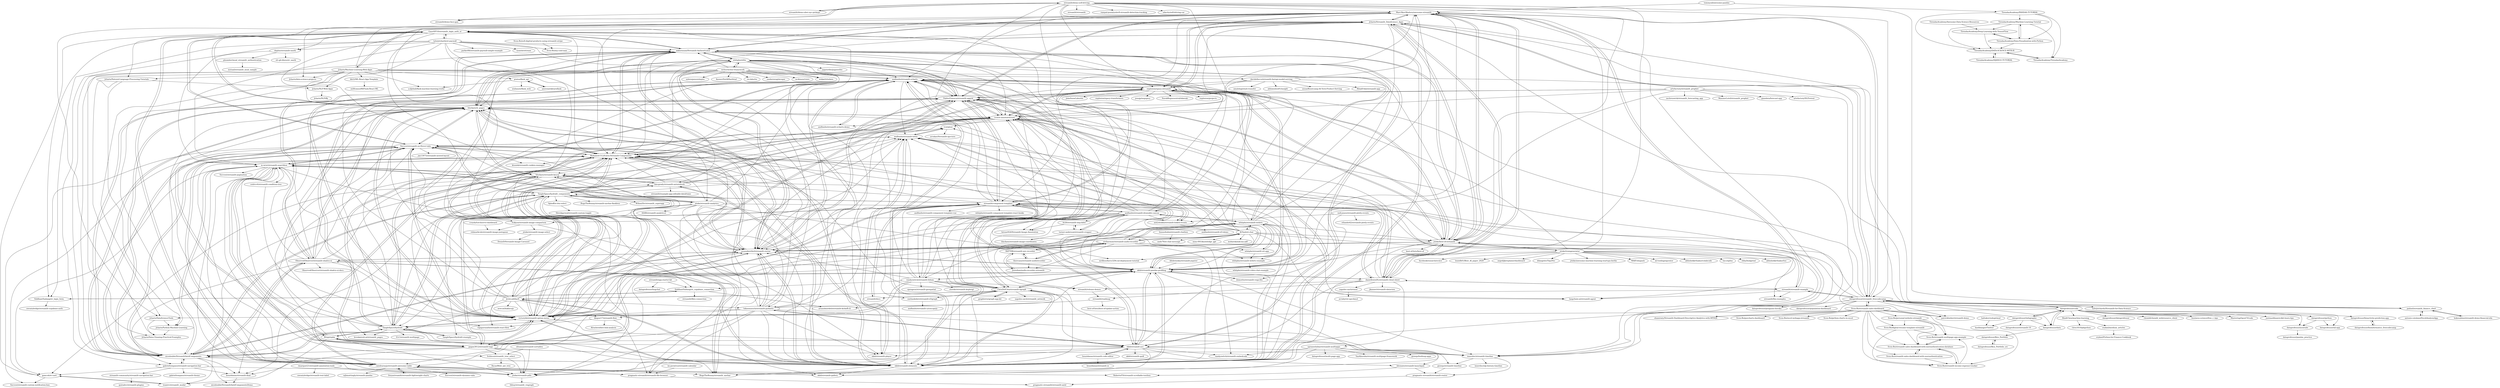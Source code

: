 digraph G {
"tommyod/awesome-pandas" -> "MarcSkovMadsen/awesome-streamlit"
"tommyod/awesome-pandas" -> "TirendazAcademy/PANDAS-TUTORIAL"
"Jcharis/Natural-Language-Processing-Tutorials" -> "Jcharis/Data-Cleaning-Practical-Examples"
"Jcharis/Natural-Language-Processing-Tutorials" -> "Jcharis/Python-Machine-Learning"
"Jcharis/Natural-Language-Processing-Tutorials" -> "Jcharis/NLP-Web-Apps"
"pratos/flask_api" -> "amirziai/sklearnflask"
"pratos/flask_api" -> "a-djebali/flask-machine-learning-resful"
"pratos/flask_api" -> "xiulianzw/flask_web"
"Jcharis/Machine-Learning-Web-Apps" -> "Jcharis/Streamlit_DataScience_Apps"
"Jcharis/Machine-Learning-Web-Apps" -> "Jcharis/Natural-Language-Processing-Tutorials"
"Jcharis/Machine-Learning-Web-Apps" -> "pratos/flask_api"
"Jcharis/Machine-Learning-Web-Apps" -> "Jcharis/NLP-Web-Apps"
"Jcharis/Machine-Learning-Web-Apps" -> "dataprofessor/streamlit_freecodecamp"
"Jcharis/Machine-Learning-Web-Apps" -> "MarcSkovMadsen/awesome-streamlit"
"Jcharis/Machine-Learning-Web-Apps" -> "Jcharis/DataScienceTools"
"Jcharis/Machine-Learning-Web-Apps" -> "Jcharis/data-science-projects" ["e"=1]
"Jcharis/Machine-Learning-Web-Apps" -> "explosion/spacy-streamlit"
"Jcharis/Machine-Learning-Web-Apps" -> "Jcharis/Python-Machine-Learning"
"Jcharis/Machine-Learning-Web-Apps" -> "a-djebali/flask-machine-learning-resful"
"Jcharis/Machine-Learning-Web-Apps" -> "kb22/ML-React-App-Template"
"Jcharis/Machine-Learning-Web-Apps" -> "Jcharis/Data-Cleaning-Practical-Examples"
"Jcharis/Machine-Learning-Web-Apps" -> "davidefiocco/streamlit-fastapi-model-serving"
"kb22/ML-React-App-Template" -> "xxl4tomxu98/Flask-React-ML"
"Jcharis/DataScienceTools" -> "Jcharis/Data-Cleaning-Practical-Examples"
"Jcharis/DataScienceTools" -> "Jcharis/Python-Machine-Learning"
"erykml/medium_articles" -> "erykml/Python-for-Finance-Cookbook"
"Jcharis/NLP-Web-Apps" -> "Jcharis/NLPiffy"
"Jcharis/Python-Machine-Learning" -> "Jcharis/Data-Cleaning-Practical-Examples"
"dataprofessor/infographic" -> "dataprofessor/code"
"dataprofessor/infographic" -> "dataprofessor/data"
"dataprofessor/infographic" -> "dataprofessor/streamlit-10"
"dataprofessor/infographic" -> "dataprofessor/streamlit_freecodecamp"
"dataprofessor/infographic" -> "hashbanger/Twitter"
"explosion/spacy-streamlit" -> "tvst/st-annotated-text"
"explosion/spacy-streamlit" -> "andfanilo/streamlit-echarts"
"explosion/spacy-streamlit" -> "explosion/projects" ["e"=1]
"explosion/spacy-streamlit" -> "okld/streamlit-pandas-profiling"
"explosion/spacy-streamlit" -> "MarcSkovMadsen/awesome-streamlit"
"explosion/spacy-streamlit" -> "JohnSnowLabs/nlu" ["e"=1]
"explosion/spacy-streamlit" -> "streamlit/component-template"
"explosion/spacy-streamlit" -> "ChrisDelClea/streamlit-agraph"
"explosion/spacy-streamlit" -> "explosion/spacy-transformers" ["e"=1]
"explosion/spacy-streamlit" -> "jenojp/negspacy" ["e"=1]
"explosion/spacy-streamlit" -> "blackary/streamlit-keyup"
"explosion/spacy-streamlit" -> "Jcharis/Streamlit_DataScience_Apps"
"explosion/spacy-streamlit" -> "NorskRegnesentral/skweak" ["e"=1]
"explosion/spacy-streamlit" -> "jrieke/best-of-streamlit"
"explosion/spacy-streamlit" -> "PablocFonseca/streamlit-aggrid"
"ash2shukla/streamlit-bokeh-events" -> "andfanilo/streamlit-d3-demo"
"ash2shukla/streamlit-bokeh-events" -> "andfanilo/streamlit-lottie"
"MarcSkovMadsen/awesome-streamlit" -> "jrieke/best-of-streamlit"
"MarcSkovMadsen/awesome-streamlit" -> "PablocFonseca/streamlit-aggrid"
"MarcSkovMadsen/awesome-streamlit" -> "Jcharis/Streamlit_DataScience_Apps"
"MarcSkovMadsen/awesome-streamlit" -> "mkhorasani/Streamlit-Authenticator"
"MarcSkovMadsen/awesome-streamlit" -> "explosion/spacy-streamlit"
"MarcSkovMadsen/awesome-streamlit" -> "andfanilo/streamlit-echarts"
"MarcSkovMadsen/awesome-streamlit" -> "daniellewisDL/streamlit-cheat-sheet"
"MarcSkovMadsen/awesome-streamlit" -> "streamlit/streamlit-example"
"MarcSkovMadsen/awesome-streamlit" -> "streamlit/component-template"
"MarcSkovMadsen/awesome-streamlit" -> "Mohamed-512/Extra-Streamlit-Components"
"MarcSkovMadsen/awesome-streamlit" -> "victoryhb/streamlit-option-menu"
"MarcSkovMadsen/awesome-streamlit" -> "dataprofessor/streamlit_freecodecamp"
"MarcSkovMadsen/awesome-streamlit" -> "tvst/st-annotated-text"
"MarcSkovMadsen/awesome-streamlit" -> "okld/streamlit-pandas-profiling"
"MarcSkovMadsen/awesome-streamlit" -> "okld/streamlit-elements"
"streamlit/component-template" -> "victoryhb/streamlit-option-menu"
"streamlit/component-template" -> "andfanilo/streamlit-component-template-vue"
"streamlit/component-template" -> "streamlit/docs"
"streamlit/component-template" -> "whitphx/streamlit-component-template-react-hooks"
"streamlit/component-template" -> "TangleSpace/hydralit_components"
"streamlit/component-template" -> "okld/streamlit-ace"
"streamlit/component-template" -> "daniellewisDL/streamlit-cheat-sheet"
"streamlit/component-template" -> "PablocFonseca/streamlit-aggrid"
"streamlit/component-template" -> "BugzTheBunny/streamlit_navbar"
"streamlit/component-template" -> "okld/streamlit-pandas-profiling"
"streamlit/component-template" -> "gagan3012/streamlit-tags"
"streamlit/component-template" -> "Socvest/streamlit-on-Hover-tabs"
"streamlit/component-template" -> "andfanilo/streamlit-drawable-canvas"
"streamlit/component-template" -> "explosion/spacy-streamlit"
"streamlit/component-template" -> "andfanilo/streamlit-echarts"
"upraneelnihar/streamlit-multiapps" -> "YanAlmeida/streamlit-multipage-framework"
"upraneelnihar/streamlit-multiapps" -> "giswqs/leafmap-apps"
"upraneelnihar/streamlit-multiapps" -> "ideonate/streamlit-launchpad"
"upraneelnihar/streamlit-multiapps" -> "dataprofessor/multi-page-app"
"upraneelnihar/streamlit-multiapps" -> "BugzTheBunny/streamlit_navbar"
"upraneelnihar/streamlit-multiapps" -> "randyzwitch/streamlit-embedcode"
"dataprofessor/code" -> "dataprofessor/python"
"dataprofessor/code" -> "dataprofessor/data"
"dataprofessor/code" -> "dataprofessor/streamlit_freecodecamp"
"dataprofessor/code" -> "dataprofessor/dataprofessor"
"dataprofessor/code" -> "dataprofessor/youtube"
"dataprofessor/code" -> "dataprofessor/infographic"
"dataprofessor/code" -> "dataprofessor/bioactivity-prediction-app"
"dataprofessor/code" -> "chembl/chembl_webresource_client" ["e"=1]
"dataprofessor/code" -> "business-science/free_r_tips" ["e"=1]
"dataprofessor/code" -> "MasteringOpenCV/code" ["e"=1]
"dataprofessor/code" -> "Jcharis/DataScienceTools"
"dataprofessor/code" -> "Jcharis/Streamlit_DataScience_Apps"
"dataprofessor/code" -> "justmarkham/scikit-learn-tips" ["e"=1]
"dataprofessor/code" -> "dataprofessor/ml-app"
"dataprofessor/code" -> "BindiChen/machine-learning"
"daniellewisDL/streamlit-cheat-sheet" -> "okld/streamlit-pandas-profiling"
"daniellewisDL/streamlit-cheat-sheet" -> "streamlit/component-template"
"daniellewisDL/streamlit-cheat-sheet" -> "jrieke/best-of-streamlit"
"daniellewisDL/streamlit-cheat-sheet" -> "Jcharis/Streamlit_DataScience_Apps"
"daniellewisDL/streamlit-cheat-sheet" -> "MarcSkovMadsen/awesome-streamlit"
"daniellewisDL/streamlit-cheat-sheet" -> "streamlit/streamlit-example"
"daniellewisDL/streamlit-cheat-sheet" -> "upraneelnihar/streamlit-multiapps"
"daniellewisDL/streamlit-cheat-sheet" -> "PablocFonseca/streamlit-aggrid"
"daniellewisDL/streamlit-cheat-sheet" -> "napoles-uach/stmol"
"daniellewisDL/streamlit-cheat-sheet" -> "streamlit/roadmap"
"daniellewisDL/streamlit-cheat-sheet" -> "tvst/st-annotated-text"
"daniellewisDL/streamlit-cheat-sheet" -> "streamlit/release-demos"
"daniellewisDL/streamlit-cheat-sheet" -> "okld/streamlit-ace"
"daniellewisDL/streamlit-cheat-sheet" -> "andfanilo/streamlit-lottie"
"daniellewisDL/streamlit-cheat-sheet" -> "jkanner/streamlit-dataview"
"graphistry/graph-app-kit" -> "ChrisDelClea/streamlit-agraph"
"randyzwitch/streamlit-folium" -> "opengeos/streamlit-geospatial" ["e"=1]
"randyzwitch/streamlit-folium" -> "okld/streamlit-pandas-profiling"
"randyzwitch/streamlit-folium" -> "andfanilo/streamlit-echarts"
"randyzwitch/streamlit-folium" -> "PablocFonseca/streamlit-aggrid"
"randyzwitch/streamlit-folium" -> "victoryhb/streamlit-option-menu"
"randyzwitch/streamlit-folium" -> "ChrisDelClea/streamlit-agraph"
"randyzwitch/streamlit-folium" -> "streamlit/release-demos"
"randyzwitch/streamlit-folium" -> "chrieke/streamlit-keplergl"
"randyzwitch/streamlit-folium" -> "streamlit/component-template"
"randyzwitch/streamlit-folium" -> "mkhorasani/Streamlit-Authenticator"
"randyzwitch/streamlit-folium" -> "arnaudmiribel/streamlit-extras"
"randyzwitch/streamlit-folium" -> "SiddhantSadangi/st_supabase_connection"
"randyzwitch/streamlit-folium" -> "TangleSpace/hydralit"
"randyzwitch/streamlit-folium" -> "tvst/st-annotated-text"
"randyzwitch/streamlit-folium" -> "okld/streamlit-elements"
"okld/streamlit-pandas-profiling" -> "arnaudmiribel/streamlit-extras"
"okld/streamlit-pandas-profiling" -> "okld/streamlit-ace"
"okld/streamlit-pandas-profiling" -> "andfanilo/streamlit-echarts"
"okld/streamlit-pandas-profiling" -> "domoritz/streamlit-vega-lite"
"okld/streamlit-pandas-profiling" -> "innerdoc/streamlit-timeline"
"okld/streamlit-pandas-profiling" -> "daniellewisDL/streamlit-cheat-sheet"
"okld/streamlit-pandas-profiling" -> "PablocFonseca/streamlit-aggrid"
"okld/streamlit-pandas-profiling" -> "okld/streamlit-elements"
"okld/streamlit-pandas-profiling" -> "Mohamed-512/Extra-Streamlit-Components"
"okld/streamlit-pandas-profiling" -> "randyzwitch/streamlit-folium"
"okld/streamlit-pandas-profiling" -> "okld/streamlit-gallery"
"okld/streamlit-pandas-profiling" -> "ChrisDelClea/streamlit-agraph"
"okld/streamlit-pandas-profiling" -> "caiodearaujo/streamlit-awesome-table"
"okld/streamlit-pandas-profiling" -> "blackary/streamlit-keyup"
"okld/streamlit-pandas-profiling" -> "explosion/spacy-streamlit"
"streamlit/release-demos" -> "streamlit/roadmap"
"Jcharis/Streamlit_DataScience_Apps" -> "Jcharis/Machine-Learning-Web-Apps"
"Jcharis/Streamlit_DataScience_Apps" -> "dataprofessor/streamlit_freecodecamp"
"Jcharis/Streamlit_DataScience_Apps" -> "MarcSkovMadsen/awesome-streamlit"
"Jcharis/Streamlit_DataScience_Apps" -> "jrieke/best-of-streamlit"
"Jcharis/Streamlit_DataScience_Apps" -> "daniellewisDL/streamlit-cheat-sheet"
"Jcharis/Streamlit_DataScience_Apps" -> "explosion/spacy-streamlit"
"Jcharis/Streamlit_DataScience_Apps" -> "patrickloeber/streamlit-demo"
"Jcharis/Streamlit_DataScience_Apps" -> "okld/streamlit-pandas-profiling"
"Jcharis/Streamlit_DataScience_Apps" -> "Jcharis/data-science-projects" ["e"=1]
"Jcharis/Streamlit_DataScience_Apps" -> "tvst/st-annotated-text"
"Jcharis/Streamlit_DataScience_Apps" -> "Jcharis/DataScienceTools"
"Jcharis/Streamlit_DataScience_Apps" -> "paduel/streamlit_finance_chart"
"Jcharis/Streamlit_DataScience_Apps" -> "arnaudmiribel/streamlit-extras"
"Jcharis/Streamlit_DataScience_Apps" -> "Jcharis/Natural-Language-Processing-Tutorials"
"Jcharis/Streamlit_DataScience_Apps" -> "GauriSP10/streamlit_login_auth_ui"
"BindiChen/machine-learning" -> "erykml/medium_articles"
"BindiChen/machine-learning" -> "chris1610/pbpython" ["e"=1]
"antonio-catalano/StockAnalysisApp" -> "paduel/streamlit_finance_chart"
"dataprofessor/data" -> "dataprofessor/code"
"dataprofessor/data" -> "dataprofessor/Ken_Portfolio"
"davidefiocco/streamlit-fastapi-model-serving" -> "amalshaji/style-transfer"
"davidefiocco/streamlit-fastapi-model-serving" -> "explosion/spacy-streamlit"
"davidefiocco/streamlit-fastapi-model-serving" -> "abhimishra91/insight"
"davidefiocco/streamlit-fastapi-model-serving" -> "MarcSkovMadsen/awesome-streamlit"
"davidefiocco/streamlit-fastapi-model-serving" -> "zzsza/Boostcamp-AI-Tech-Product-Serving" ["e"=1]
"davidefiocco/streamlit-fastapi-model-serving" -> "tvst/st-annotated-text"
"davidefiocco/streamlit-fastapi-model-serving" -> "jrieke/best-of-streamlit"
"davidefiocco/streamlit-fastapi-model-serving" -> "RihabFekii/streamlit-app"
"davidefiocco/streamlit-fastapi-model-serving" -> "arnaudmiribel/streamlit-extras"
"cceyda/torchserve-dashboard" -> "robmarkcole/streamlit-image-juxtapose"
"streamlit/demo-self-driving" -> "streamlit/demo-uber-nyc-pickups"
"streamlit/demo-self-driving" -> "streamlit/demo-face-gan"
"streamlit/demo-self-driving" -> "MarcSkovMadsen/awesome-streamlit"
"streamlit/demo-self-driving" -> "streamlit/component-template"
"streamlit/demo-self-driving" -> "jrieke/best-of-streamlit"
"streamlit/demo-self-driving" -> "dataprofessor/streamlit_freecodecamp"
"streamlit/demo-self-driving" -> "daniellewisDL/streamlit-cheat-sheet"
"streamlit/demo-self-driving" -> "Jcharis/Streamlit_DataScience_Apps"
"streamlit/demo-self-driving" -> "streamlit/streamlit" ["e"=1]
"streamlit/demo-self-driving" -> "mrdbourke/cs329s-ml-deployment-tutorial" ["e"=1]
"streamlit/demo-self-driving" -> "paduel/streamlit_finance_chart"
"streamlit/demo-self-driving" -> "explosion/spacy-streamlit"
"streamlit/demo-self-driving" -> "rampal-punia/yolov8-streamlit-detection-tracking" ["e"=1]
"streamlit/demo-self-driving" -> "streamlit/release-demos"
"streamlit/demo-self-driving" -> "udacity/self-driving-car" ["e"=1]
"andfanilo/streamlit-echarts" -> "andfanilo/streamlit-echarts-demo"
"andfanilo/streamlit-echarts" -> "victoryhb/streamlit-option-menu"
"andfanilo/streamlit-echarts" -> "PablocFonseca/streamlit-aggrid"
"andfanilo/streamlit-echarts" -> "okld/streamlit-pandas-profiling"
"andfanilo/streamlit-echarts" -> "okld/streamlit-elements"
"andfanilo/streamlit-echarts" -> "andfanilo/streamlit-lottie"
"andfanilo/streamlit-echarts" -> "nicedouble/StreamlitAntdComponents"
"andfanilo/streamlit-echarts" -> "Mohamed-512/Extra-Streamlit-Components"
"andfanilo/streamlit-echarts" -> "ChrisDelClea/streamlit-agraph"
"andfanilo/streamlit-echarts" -> "explosion/spacy-streamlit"
"andfanilo/streamlit-echarts" -> "TangleSpace/hydralit_components"
"andfanilo/streamlit-echarts" -> "tvst/st-annotated-text"
"andfanilo/streamlit-echarts" -> "arnaudmiribel/streamlit-extras"
"andfanilo/streamlit-echarts" -> "TangleSpace/hydralit"
"andfanilo/streamlit-echarts" -> "jrieke/best-of-streamlit"
"dataprofessor/Ken_Portfolio_src" -> "dataprofessor/Ken_Portfolio"
"streamlit/demo-uber-nyc-pickups" -> "streamlit/demo-self-driving"
"streamlit/demo-uber-nyc-pickups" -> "streamlit/demo-face-gan"
"andfanilo/streamlit-drawable-canvas" -> "turner-anderson/streamlit-cropper"
"andfanilo/streamlit-drawable-canvas" -> "lit26/streamlit-img-label"
"andfanilo/streamlit-drawable-canvas" -> "okld/streamlit-elements"
"andfanilo/streamlit-drawable-canvas" -> "victoryhb/streamlit-option-menu"
"andfanilo/streamlit-drawable-canvas" -> "andfanilo/streamlit-echarts"
"andfanilo/streamlit-drawable-canvas" -> "fcakyon/streamlit-image-comparison"
"andfanilo/streamlit-drawable-canvas" -> "streamlit/component-template"
"andfanilo/streamlit-drawable-canvas" -> "okld/streamlit-ace"
"andfanilo/streamlit-drawable-canvas" -> "ash2shukla/streamlit-bokeh-events"
"andfanilo/streamlit-drawable-canvas" -> "tvst/st-annotated-text"
"andfanilo/streamlit-drawable-canvas" -> "andfanilo/streamlit-lottie"
"andfanilo/streamlit-drawable-canvas" -> "explosion/spacy-streamlit"
"andfanilo/streamlit-drawable-canvas" -> "hirune924/Streamlit-Image-Annotation"
"andfanilo/streamlit-drawable-canvas" -> "whitphx/streamlit-webrtc"
"andfanilo/streamlit-drawable-canvas" -> "arnaudmiribel/streamlit-extras"
"napoles-uach/stmol" -> "avrabyt/st-speckmol"
"streamlit/demo-face-gan" -> "streamlit/demo-self-driving"
"okld/streamlit-ace" -> "bouzidanas/streamlit-code-editor"
"okld/streamlit-ace" -> "randyzwitch/streamlit-embedcode"
"okld/streamlit-ace" -> "okld/streamlit-pandas-profiling"
"okld/streamlit-ace" -> "jrieke/streamlit-pills"
"okld/streamlit-ace" -> "innerdoc/streamlit-timeline"
"okld/streamlit-ace" -> "lukasmasuch/streamlit-pydantic"
"okld/streamlit-ace" -> "okld/streamlit-quill"
"okld/streamlit-ace" -> "okld/streamlit-player"
"okld/streamlit-ace" -> "ideonate/streamlit-launchpad"
"okld/streamlit-ace" -> "okld/streamlit-gallery"
"okld/streamlit-ace" -> "streamlit/component-template"
"okld/streamlit-ace" -> "tvst/plost"
"okld/streamlit-ace" -> "tvst/st-annotated-text"
"okld/streamlit-ace" -> "victoryhb/streamlit-option-menu"
"turner-anderson/streamlit-cropper" -> "lit26/streamlit-img-label"
"turner-anderson/streamlit-cropper" -> "andfanilo/streamlit-drawable-canvas"
"turner-anderson/streamlit-cropper" -> "randyzwitch/streamlit-embedcode"
"turner-anderson/streamlit-cropper" -> "blackary/streamlit-image-coordinates"
"paduel/streamlit_finance_chart" -> "bukosabino/streamlit-demo-financial-eda"
"paduel/streamlit_finance_chart" -> "antonio-catalano/StockAnalysisApp"
"tvst/st-annotated-text" -> "explosion/spacy-streamlit"
"tvst/st-annotated-text" -> "gagan3012/streamlit-tags"
"tvst/st-annotated-text" -> "victoryhb/streamlit-option-menu"
"tvst/st-annotated-text" -> "ash2shukla/streamlit-bokeh-events"
"tvst/st-annotated-text" -> "Mohamed-512/Extra-Streamlit-Components"
"tvst/st-annotated-text" -> "okld/streamlit-ace"
"tvst/st-annotated-text" -> "blackary/streamlit-keyup"
"tvst/st-annotated-text" -> "andfanilo/streamlit-echarts"
"tvst/st-annotated-text" -> "innerdoc/streamlit-timeline"
"tvst/st-annotated-text" -> "tvst/plost"
"tvst/st-annotated-text" -> "andfanilo/streamlit-echarts-demo"
"tvst/st-annotated-text" -> "blackary/st_pages"
"tvst/st-annotated-text" -> "okld/streamlit-pandas-profiling"
"tvst/st-annotated-text" -> "PablocFonseca/streamlit-aggrid"
"tvst/st-annotated-text" -> "jrieke/streamlit-pills"
"TirendazAcademy/DJANGO-TUTORIAL" -> "TirendazAcademy/DATA-SCIENCE-WITH-R"
"bukosabino/streamlit-demo-financial-eda" -> "paduel/streamlit_finance_chart"
"ideonate/streamlit-launchpad" -> "RobertoFN/streamlit-scrollable-textbox"
"ideonate/streamlit-launchpad" -> "pragmatic-streamlit/streamlit-router"
"dataprofessor/Ken_Portfolio" -> "dataprofessor/Ken_Portfolio_src"
"lukasmasuch/streamlit-pydantic" -> "arnaudmiribel/streamlit-extras"
"lukasmasuch/streamlit-pydantic" -> "okld/streamlit-ace"
"lukasmasuch/streamlit-pydantic" -> "okld/streamlit-elements"
"lukasmasuch/streamlit-pydantic" -> "victoryhb/streamlit-option-menu"
"lukasmasuch/streamlit-pydantic" -> "Mohamed-512/Extra-Streamlit-Components"
"lukasmasuch/streamlit-pydantic" -> "caiodearaujo/streamlit-awesome-table"
"lukasmasuch/streamlit-pydantic" -> "dkapur17/streamlit-flow"
"lukasmasuch/streamlit-pydantic" -> "giswqs/streamlit-timeline"
"lukasmasuch/streamlit-pydantic" -> "blackary/st_pages"
"lukasmasuch/streamlit-pydantic" -> "okld/streamlit-player"
"lukasmasuch/streamlit-pydantic" -> "pragmatic-streamlit/streamlit-file-browser"
"lukasmasuch/streamlit-pydantic" -> "okld/streamlit-pandas-profiling"
"lukasmasuch/streamlit-pydantic" -> "tvst/st-annotated-text"
"lukasmasuch/streamlit-pydantic" -> "blackary/streamlit-keyup"
"lukasmasuch/streamlit-pydantic" -> "m-wrzr/streamlit-searchbox"
"null-jones/streamlit-plotly-events" -> "ethanhe42/streamlit-plotly-events"
"null-jones/streamlit-plotly-events" -> "ash2shukla/streamlit-bokeh-events"
"null-jones/streamlit-plotly-events" -> "domoritz/streamlit-vega-lite"
"andfanilo/streamlit-lottie" -> "okld/streamlit-player"
"andfanilo/streamlit-lottie" -> "Socvest/streamlit-on-Hover-tabs"
"andfanilo/streamlit-lottie" -> "tvst/plost"
"andfanilo/streamlit-lottie" -> "snehankekre/streamlit-d3graph"
"andfanilo/streamlit-lottie" -> "ash2shukla/streamlit-bokeh-events"
"okld/streamlit-player" -> "andfanilo/streamlit-lottie"
"PablocFonseca/streamlit-aggrid" -> "victoryhb/streamlit-option-menu"
"PablocFonseca/streamlit-aggrid" -> "arnaudmiribel/streamlit-extras"
"PablocFonseca/streamlit-aggrid" -> "andfanilo/streamlit-echarts"
"PablocFonseca/streamlit-aggrid" -> "mkhorasani/Streamlit-Authenticator"
"PablocFonseca/streamlit-aggrid" -> "Mohamed-512/Extra-Streamlit-Components"
"PablocFonseca/streamlit-aggrid" -> "nicedouble/StreamlitAntdComponents"
"PablocFonseca/streamlit-aggrid" -> "MarcSkovMadsen/awesome-streamlit"
"PablocFonseca/streamlit-aggrid" -> "okld/streamlit-pandas-profiling"
"PablocFonseca/streamlit-aggrid" -> "okld/streamlit-elements"
"PablocFonseca/streamlit-aggrid" -> "streamlit/component-template"
"PablocFonseca/streamlit-aggrid" -> "blackary/st_pages"
"PablocFonseca/streamlit-aggrid" -> "tvst/st-annotated-text"
"PablocFonseca/streamlit-aggrid" -> "jrieke/best-of-streamlit"
"PablocFonseca/streamlit-aggrid" -> "ChrisDelClea/streamlit-agraph"
"PablocFonseca/streamlit-aggrid" -> "caiodearaujo/streamlit-awesome-table"
"okld/streamlit-elements" -> "victoryhb/streamlit-option-menu"
"okld/streamlit-elements" -> "arnaudmiribel/streamlit-extras"
"okld/streamlit-elements" -> "krish-adi/barfi"
"okld/streamlit-elements" -> "Mohamed-512/Extra-Streamlit-Components"
"okld/streamlit-elements" -> "nicedouble/StreamlitAntdComponents"
"okld/streamlit-elements" -> "ObservedObserver/streamlit-shadcn-ui"
"okld/streamlit-elements" -> "ChrisDelClea/streamlit-agraph"
"okld/streamlit-elements" -> "mkhorasani/Streamlit-Authenticator"
"okld/streamlit-elements" -> "andfanilo/streamlit-echarts"
"okld/streamlit-elements" -> "blackary/st_pages"
"okld/streamlit-elements" -> "andfanilo/streamlit-lottie"
"okld/streamlit-elements" -> "okld/streamlit-gallery"
"okld/streamlit-elements" -> "GauriSP10/streamlit_login_auth_ui"
"okld/streamlit-elements" -> "kmcgrady/streamlit-autorefresh"
"okld/streamlit-elements" -> "okld/streamlit-pandas-profiling"
"tvst/plost" -> "avrabyt/Streamlit-ipyvizzu"
"tvst/plost" -> "andfanilo/streamlit-lottie"
"ChrisDelClea/streamlit-agraph" -> "snehankekre/streamlit-d3graph"
"ChrisDelClea/streamlit-agraph" -> "okld/streamlit-elements"
"ChrisDelClea/streamlit-agraph" -> "krish-adi/barfi"
"ChrisDelClea/streamlit-agraph" -> "graphistry/graph-app-kit"
"ChrisDelClea/streamlit-agraph" -> "jrieke/streamlit-pills"
"ChrisDelClea/streamlit-agraph" -> "andfanilo/streamlit-echarts"
"ChrisDelClea/streamlit-agraph" -> "Mohamed-512/Extra-Streamlit-Components"
"ChrisDelClea/streamlit-agraph" -> "okld/streamlit-pandas-profiling"
"ChrisDelClea/streamlit-agraph" -> "BugzTheBunny/streamlit_navbar"
"ChrisDelClea/streamlit-agraph" -> "tvst/st-annotated-text"
"ChrisDelClea/streamlit-agraph" -> "PablocFonseca/streamlit-aggrid"
"ChrisDelClea/streamlit-agraph" -> "napoles-uach/streamlit_network"
"ChrisDelClea/streamlit-agraph" -> "andfanilo/streamlit-lottie"
"ChrisDelClea/streamlit-agraph" -> "okld/streamlit-ace"
"ChrisDelClea/streamlit-agraph" -> "innerdoc/streamlit-timeline"
"jrieke/best-of-streamlit" -> "MarcSkovMadsen/awesome-streamlit"
"jrieke/best-of-streamlit" -> "Jcharis/Streamlit_DataScience_Apps"
"jrieke/best-of-streamlit" -> "okld/streamlit-elements"
"jrieke/best-of-streamlit" -> "andfanilo/streamlit-echarts"
"jrieke/best-of-streamlit" -> "daniellewisDL/streamlit-cheat-sheet"
"jrieke/best-of-streamlit" -> "PablocFonseca/streamlit-aggrid"
"jrieke/best-of-streamlit" -> "arnaudmiribel/streamlit-extras"
"jrieke/best-of-streamlit" -> "okld/streamlit-pandas-profiling"
"jrieke/best-of-streamlit" -> "Mohamed-512/Extra-Streamlit-Components"
"jrieke/best-of-streamlit" -> "mkhorasani/Streamlit-Authenticator"
"jrieke/best-of-streamlit" -> "victoryhb/streamlit-option-menu"
"jrieke/best-of-streamlit" -> "best-of-lists/best-of" ["e"=1]
"jrieke/best-of-streamlit" -> "explosion/spacy-streamlit"
"jrieke/best-of-streamlit" -> "langchain-ai/streamlit-agent" ["e"=1]
"jrieke/best-of-streamlit" -> "jrieke/traingenerator"
"dataprofessor/youtube" -> "dataprofessor/pandas_practice"
"dataprofessor/python" -> "dataprofessor/youtube"
"dataprofessor/python" -> "dataprofessor/ml-app"
"Sven-Bo/streamlit-sales-dashboard" -> "Sven-Bo/streamlit-sales-dashboard-with-userauthentication"
"Sven-Bo/streamlit-sales-dashboard" -> "Sven-Bo/streamlit-sales-dashboard-with-userauthentication-database"
"Sven-Bo/streamlit-sales-dashboard" -> "Sven-Bo/digital-resume-template-streamlit"
"Sven-Bo/streamlit-sales-dashboard" -> "Sven-Bo/streamlit-income-expense-tracker"
"Sven-Bo/streamlit-sales-dashboard" -> "Sven-Bo/personal-website-streamlit"
"Sven-Bo/streamlit-sales-dashboard" -> "Sven-Bo/pyecharts-dashboard"
"Sven-Bo/streamlit-sales-dashboard" -> "shamiraty/Streamlit-Dashboard-Descriptive-Analytics-with-MYSQL"
"Sven-Bo/streamlit-sales-dashboard" -> "Sven-Bo/excel-webapp-streamlit"
"Sven-Bo/streamlit-sales-dashboard" -> "Sven-Bo/python-charts-in-excel"
"Sven-Bo/streamlit-sales-dashboard" -> "Sven-Bo/streamlit-multipage-app-example"
"Sven-Bo/streamlit-sales-dashboard" -> "patrickloeber/streamlit-demo"
"Sven-Bo/streamlit-sales-dashboard" -> "dataprofessor/streamlit_freecodecamp"
"dataprofessor/bioactivity-prediction-app" -> "dataprofessor/bioinformatics_freecodecamp"
"whitphx/streamlit-webrtc" -> "whitphx/streamlit-webrtc-example"
"whitphx/streamlit-webrtc" -> "whitphx/streamlit-stt-app"
"whitphx/streamlit-webrtc" -> "stefanrmmr/streamlit-audio-recorder"
"whitphx/streamlit-webrtc" -> "whitphx/stlite"
"whitphx/streamlit-webrtc" -> "andfanilo/streamlit-drawable-canvas"
"whitphx/streamlit-webrtc" -> "mkhorasani/Streamlit-Authenticator"
"whitphx/streamlit-webrtc" -> "AI-Yash/st-chat"
"whitphx/streamlit-webrtc" -> "jrieke/best-of-streamlit"
"whitphx/streamlit-webrtc" -> "okld/streamlit-elements"
"whitphx/streamlit-webrtc" -> "PablocFonseca/streamlit-aggrid"
"whitphx/streamlit-webrtc" -> "langchain-ai/streamlit-agent" ["e"=1]
"whitphx/streamlit-webrtc" -> "arnaudmiribel/streamlit-extras"
"whitphx/streamlit-webrtc" -> "victoryhb/streamlit-option-menu"
"whitphx/streamlit-webrtc" -> "MarcSkovMadsen/awesome-streamlit"
"whitphx/streamlit-webrtc" -> "randyzwitch/streamlit-folium"
"TirendazAcademy/Machine-Learning-Tutorial" -> "TirendazAcademy/Deep-Learning-with-TensorFlow"
"TirendazAcademy/Machine-Learning-Tutorial" -> "TirendazAcademy/TirendazAcademy"
"TirendazAcademy/Machine-Learning-Tutorial" -> "TirendazAcademy/DATA-SCIENCE-WITH-R"
"TirendazAcademy/Machine-Learning-Tutorial" -> "TirendazAcademy/Data-Visualization-with-Python"
"kmcgrady/streamlit-autorefresh" -> "blackary/streamlit-keyup"
"kmcgrady/streamlit-autorefresh" -> "TangleSpace/hydralit_components"
"kmcgrady/streamlit-autorefresh" -> "andfanilo/streamlit-lottie"
"kmcgrady/streamlit-autorefresh" -> "tvst/plost"
"kmcgrady/streamlit-autorefresh" -> "okld/streamlit-elements"
"kmcgrady/streamlit-autorefresh" -> "Mohamed-512/Extra-Streamlit-Components"
"kmcgrady/streamlit-autorefresh" -> "streamlit/example-app-editable-dataframe"
"dataprofessor/streamlit_freecodecamp" -> "Jcharis/Streamlit_DataScience_Apps"
"dataprofessor/streamlit_freecodecamp" -> "patrickloeber/streamlit-demo"
"dataprofessor/streamlit_freecodecamp" -> "MarcSkovMadsen/awesome-streamlit"
"dataprofessor/streamlit_freecodecamp" -> "tylerjrichards/Streamlit-for-Data-Science" ["e"=1]
"dataprofessor/streamlit_freecodecamp" -> "jrieke/best-of-streamlit"
"dataprofessor/streamlit_freecodecamp" -> "Sven-Bo/streamlit-sales-dashboard"
"dataprofessor/streamlit_freecodecamp" -> "dataprofessor/code"
"dataprofessor/streamlit_freecodecamp" -> "streamlit/streamlit-example"
"dataprofessor/streamlit_freecodecamp" -> "dataprofessor/penguins-heroku"
"dataprofessor/streamlit_freecodecamp" -> "paduel/streamlit_finance_chart"
"dataprofessor/streamlit_freecodecamp" -> "explosion/spacy-streamlit"
"dataprofessor/streamlit_freecodecamp" -> "shamiraty/Streamlit-Dashboard-Descriptive-Analytics-with-MYSQL"
"dataprofessor/streamlit_freecodecamp" -> "streamlit/component-template"
"dataprofessor/streamlit_freecodecamp" -> "dataprofessor/data"
"dataprofessor/streamlit_freecodecamp" -> "dataprofessor/population-dashboard" ["e"=1]
"streamlit/streamlit-example" -> "MarcSkovMadsen/awesome-streamlit"
"streamlit/streamlit-example" -> "streamlit/component-template"
"streamlit/streamlit-example" -> "daniellewisDL/streamlit-cheat-sheet"
"streamlit/streamlit-example" -> "langchain-ai/streamlit-agent" ["e"=1]
"streamlit/streamlit-example" -> "dataprofessor/streamlit_freecodecamp"
"streamlit/streamlit-example" -> "streamlit/llm-examples" ["e"=1]
"streamlit/streamlit-example" -> "streamlit/docs"
"jrieke/streamlit-analytics" -> "444B/streamlit-analytics2"
"jrieke/streamlit-analytics" -> "m-wrzr/streamlit-searchbox"
"jrieke/streamlit-analytics" -> "TangleSpace/hydralit_components"
"jrieke/streamlit-analytics" -> "Mohamed-512/Extra-Streamlit-Components"
"jrieke/streamlit-analytics" -> "andfanilo/streamlit-echarts"
"jrieke/streamlit-analytics" -> "arnaudmiribel/streamlit-extras"
"jrieke/streamlit-analytics" -> "innerdoc/streamlit-timeline"
"jrieke/streamlit-analytics" -> "okld/streamlit-elements"
"jrieke/streamlit-analytics" -> "victoryhb/streamlit-option-menu"
"jrieke/streamlit-analytics" -> "okld/streamlit-pandas-profiling"
"jrieke/streamlit-analytics" -> "Socvest/streamlit-on-Hover-tabs"
"jrieke/streamlit-analytics" -> "TangleSpace/hydralit"
"Wirg/stqdm" -> "m-wrzr/streamlit-searchbox"
"Wirg/stqdm" -> "innerdoc/streamlit-timeline"
"Wirg/stqdm" -> "Mohamed-512/Extra-Streamlit-Components"
"Wirg/stqdm" -> "teamtv/streamlit_modal"
"Wirg/stqdm" -> "gagan3012/streamlit-tags"
"Wirg/stqdm" -> "jrieke/streamlit-pills"
"Wirg/stqdm" -> "okld/streamlit-ace"
"Wirg/stqdm" -> "TangleSpace/hydralit"
"TangleSpace/hydralit" -> "TangleSpace/hydralit_components"
"TangleSpace/hydralit" -> "TangleSpace/hydralit-example"
"TangleSpace/hydralit" -> "Mohamed-512/Extra-Streamlit-Components"
"TangleSpace/hydralit" -> "victoryhb/streamlit-option-menu"
"TangleSpace/hydralit" -> "BugzTheBunny/streamlit_navbar"
"TangleSpace/hydralit" -> "okld/streamlit-elements"
"TangleSpace/hydralit" -> "andfanilo/streamlit-echarts"
"TangleSpace/hydralit" -> "Socvest/streamlit-on-Hover-tabs"
"TangleSpace/hydralit" -> "bvenkatesh-ai/streamlit_pages"
"TangleSpace/hydralit" -> "ELC/streamlit-multipage"
"TangleSpace/hydralit" -> "PablocFonseca/streamlit-aggrid"
"TangleSpace/hydralit" -> "m-wrzr/streamlit-searchbox"
"TangleSpace/hydralit" -> "Wirg/stqdm"
"TangleSpace/hydralit" -> "kmcgrady/streamlit-autorefresh"
"TangleSpace/hydralit" -> "blackary/st_pages"
"whitphx/streamlit-stt-app" -> "whitphx/streamlit-webrtc-example"
"whitphx/streamlit-stt-app" -> "whitphx/streamlit-webrtc"
"jrieke/traingenerator" -> "jrieke/best-of-streamlit"
"jrieke/traingenerator" -> "MarcSkovMadsen/awesome-streamlit"
"jrieke/traingenerator" -> "mrdbourke/cs329s-ml-deployment-tutorial" ["e"=1]
"jrieke/traingenerator" -> "jrieke/awesome-machine-learning-startups-berlin"
"jrieke/traingenerator" -> "MAIF/shapash" ["e"=1]
"jrieke/traingenerator" -> "ml-tooling/opyrator" ["e"=1]
"jrieke/traingenerator" -> "abhishekkrthakur/colabcode" ["e"=1]
"jrieke/traingenerator" -> "lux-org/lux" ["e"=1]
"jrieke/traingenerator" -> "ebhy/budgetml" ["e"=1]
"jrieke/traingenerator" -> "abhishekkrthakur/tez" ["e"=1]
"jrieke/traingenerator" -> "facebookresearch/svoice" ["e"=1]
"jrieke/traingenerator" -> "explosion/spacy-streamlit"
"jrieke/traingenerator" -> "louisfb01/Best_AI_paper_2020" ["e"=1]
"jrieke/traingenerator" -> "oegedijk/explainerdashboard" ["e"=1]
"jrieke/traingenerator" -> "ddangelov/Top2Vec" ["e"=1]
"Mohamed-512/Extra-Streamlit-Components" -> "victoryhb/streamlit-option-menu"
"Mohamed-512/Extra-Streamlit-Components" -> "mkhorasani/Streamlit-Authenticator"
"Mohamed-512/Extra-Streamlit-Components" -> "TangleSpace/hydralit"
"Mohamed-512/Extra-Streamlit-Components" -> "arnaudmiribel/streamlit-extras"
"Mohamed-512/Extra-Streamlit-Components" -> "TangleSpace/hydralit_components"
"Mohamed-512/Extra-Streamlit-Components" -> "okld/streamlit-elements"
"Mohamed-512/Extra-Streamlit-Components" -> "m-wrzr/streamlit-searchbox"
"Mohamed-512/Extra-Streamlit-Components" -> "blackary/st_pages"
"Mohamed-512/Extra-Streamlit-Components" -> "PablocFonseca/streamlit-aggrid"
"Mohamed-512/Extra-Streamlit-Components" -> "ktosiek/streamlit-cookies-manager"
"Mohamed-512/Extra-Streamlit-Components" -> "nicedouble/StreamlitAntdComponents"
"Mohamed-512/Extra-Streamlit-Components" -> "Socvest/streamlit-on-Hover-tabs"
"Mohamed-512/Extra-Streamlit-Components" -> "gagan3012/streamlit-tags"
"Mohamed-512/Extra-Streamlit-Components" -> "innerdoc/streamlit-timeline"
"Mohamed-512/Extra-Streamlit-Components" -> "caiodearaujo/streamlit-awesome-table"
"dataprofessor/bioinformatics_freecodecamp" -> "dataprofessor/bioactivity-prediction-app"
"streamlit/docs" -> "streamlit/component-template"
"BugzTheBunny/streamlit_navbar" -> "TangleSpace/hydralit_components"
"artefactory/streamlit_prophet" -> "zachrenwick/streamlit_forecasting_app"
"artefactory/streamlit_prophet" -> "MaximeLutel/streamlit_prophet"
"artefactory/streamlit_prophet" -> "okld/streamlit-pandas-profiling"
"artefactory/streamlit_prophet" -> "giandata/forecast-app"
"artefactory/streamlit_prophet" -> "tylerjrichards/Streamlit-for-Data-Science" ["e"=1]
"artefactory/streamlit_prophet" -> "victoryhb/streamlit-option-menu"
"artefactory/streamlit_prophet" -> "artefactory/NLPretext" ["e"=1]
"artefactory/streamlit_prophet" -> "Mohamed-512/Extra-Streamlit-Components"
"artefactory/streamlit_prophet" -> "PablocFonseca/streamlit-aggrid"
"TirendazAcademy/PANDAS-TUTORIAL" -> "TirendazAcademy/Data-Visualization-with-Python"
"TirendazAcademy/PANDAS-TUTORIAL" -> "TirendazAcademy/Machine-Learning-Tutorial"
"TirendazAcademy/PANDAS-TUTORIAL" -> "TirendazAcademy/DATA-SCIENCE-WITH-R"
"TirendazAcademy/PANDAS-TUTORIAL" -> "TirendazAcademy/TirendazAcademy"
"gagan3012/streamlit-tags" -> "jrieke/streamlit-pills"
"gagan3012/streamlit-tags" -> "tvst/st-annotated-text"
"gagan3012/streamlit-tags" -> "blackary/st_pages"
"gagan3012/streamlit-tags" -> "m-wrzr/streamlit-searchbox"
"gagan3012/streamlit-tags" -> "innerdoc/streamlit-timeline"
"gagan3012/streamlit-tags" -> "Mohamed-512/Extra-Streamlit-Components"
"gagan3012/streamlit-tags" -> "victoryhb/streamlit-option-menu"
"gagan3012/streamlit-tags" -> "Schluca/streamlit_tree_select"
"gagan3012/streamlit-tags" -> "nicedouble/StreamlitAntdComponents"
"gagan3012/streamlit-tags" -> "streamlit/component-template"
"gagan3012/streamlit-tags" -> "blackary/streamlit-keyup"
"gagan3012/streamlit-tags" -> "okld/streamlit-pandas-profiling"
"gagan3012/streamlit-tags" -> "Wirg/stqdm"
"gagan3012/streamlit-tags" -> "bouzidanas/streamlit-float"
"gagan3012/streamlit-tags" -> "andfanilo/streamlit-lottie"
"whitphx/streamlit-webrtc-example" -> "whitphx/streamlit-video-chat-example"
"TirendazAcademy/Data-Visualization-with-Python" -> "TirendazAcademy/Deep-Learning-with-TensorFlow"
"TirendazAcademy/Data-Visualization-with-Python" -> "TirendazAcademy/Machine-Learning-Tutorial"
"TirendazAcademy/Data-Visualization-with-Python" -> "TirendazAcademy/DATA-SCIENCE-WITH-R"
"okld/streamlit-gallery" -> "caiodearaujo/streamlit-awesome-table"
"TirendazAcademy/Deep-Learning-with-TensorFlow" -> "TirendazAcademy/Data-Visualization-with-Python"
"TirendazAcademy/Deep-Learning-with-TensorFlow" -> "TirendazAcademy/DATA-SCIENCE-WITH-R"
"TirendazAcademy/TirendazAcademy" -> "TirendazAcademy/DATA-SCIENCE-WITH-R"
"andfanilo/streamlit-echarts-demo" -> "andfanilo/streamlit-echarts"
"innerdoc/streamlit-timeline" -> "pragmatic-streamlit/streamlit-router"
"innerdoc/streamlit-timeline" -> "innerdoc/nlp-history-timeline"
"innerdoc/streamlit-timeline" -> "giswqs/streamlit-timeline"
"haltakov/suboptimal" -> "hashbanger/Twitter"
"streamlit/roadmap" -> "arnaudmiribel/streamlit-kickoff-cli"
"streamlit/roadmap" -> "best-of-lists/best-of-update-action" ["e"=1]
"TirendazAcademy/DATA-SCIENCE-WITH-R" -> "TirendazAcademy/DJANGO-TUTORIAL"
"TirendazAcademy/DATA-SCIENCE-WITH-R" -> "TirendazAcademy/TirendazAcademy"
"TangleSpace/hydralit-example" -> "TangleSpace/hydralit"
"writer/writer-framework" -> "widgetti/solara" ["e"=1]
"writer/writer-framework" -> "whitphx/stlite"
"writer/writer-framework" -> "PablocFonseca/streamlit-aggrid"
"writer/writer-framework" -> "zauberzeug/nicegui" ["e"=1]
"writer/writer-framework" -> "mkhorasani/Streamlit-Authenticator"
"writer/writer-framework" -> "mckinsey/vizro" ["e"=1]
"writer/writer-framework" -> "krish-adi/barfi"
"writer/writer-framework" -> "sybrenjansen/mpire" ["e"=1]
"writer/writer-framework" -> "blackary/st_pages"
"writer/writer-framework" -> "AnswerDotAI/fasthtml" ["e"=1]
"writer/writer-framework" -> "Mohamed-512/Extra-Streamlit-Components"
"writer/writer-framework" -> "andfanilo/streamlit-echarts"
"writer/writer-framework" -> "nicedouble/StreamlitAntdComponents"
"writer/writer-framework" -> "rio-labs/rio" ["e"=1]
"writer/writer-framework" -> "arnaudmiribel/streamlit-extras"
"mkhorasani/Streamlit-Authenticator" -> "Mohamed-512/Extra-Streamlit-Components"
"mkhorasani/Streamlit-Authenticator" -> "victoryhb/streamlit-option-menu"
"mkhorasani/Streamlit-Authenticator" -> "arnaudmiribel/streamlit-extras"
"mkhorasani/Streamlit-Authenticator" -> "PablocFonseca/streamlit-aggrid"
"mkhorasani/Streamlit-Authenticator" -> "okld/streamlit-elements"
"mkhorasani/Streamlit-Authenticator" -> "blackary/st_pages"
"mkhorasani/Streamlit-Authenticator" -> "MarcSkovMadsen/awesome-streamlit"
"mkhorasani/Streamlit-Authenticator" -> "GauriSP10/streamlit_login_auth_ui"
"mkhorasani/Streamlit-Authenticator" -> "nicedouble/StreamlitAntdComponents"
"mkhorasani/Streamlit-Authenticator" -> "ObservedObserver/streamlit-shadcn-ui"
"mkhorasani/Streamlit-Authenticator" -> "andfanilo/streamlit-echarts"
"mkhorasani/Streamlit-Authenticator" -> "whitphx/stlite"
"mkhorasani/Streamlit-Authenticator" -> "jrieke/best-of-streamlit"
"mkhorasani/Streamlit-Authenticator" -> "tvst/st-annotated-text"
"mkhorasani/Streamlit-Authenticator" -> "lukasmasuch/streamlit-pydantic"
"krish-adi/barfi" -> "okld/streamlit-elements"
"krish-adi/barfi" -> "ChrisDelClea/streamlit-agraph"
"krish-adi/barfi" -> "dkapur17/streamlit-flow"
"krish-adi/barfi" -> "Socvest/streamlit-on-Hover-tabs"
"krish-adi/barfi" -> "victoryhb/streamlit-option-menu"
"krish-adi/barfi" -> "Mohamed-512/Extra-Streamlit-Components"
"krish-adi/barfi" -> "arnaudmiribel/streamlit-extras"
"krish-adi/barfi" -> "nicedouble/StreamlitAntdComponents"
"krish-adi/barfi" -> "lukasmasuch/streamlit-pydantic"
"krish-adi/barfi" -> "rajagurunath/streamlit-react-flow"
"krish-adi/barfi" -> "mkhorasani/Streamlit-Authenticator"
"krish-adi/barfi" -> "TangleSpace/hydralit_components"
"krish-adi/barfi" -> "blackary/st_pages"
"krish-adi/barfi" -> "newcat/baklavajs" ["e"=1]
"krish-adi/barfi" -> "andfanilo/streamlit-echarts"
"AI-Yash/st-chat" -> "langchain-ai/streamlit-agent" ["e"=1]
"AI-Yash/st-chat" -> "victoryhb/streamlit-option-menu"
"AI-Yash/st-chat" -> "arnaudmiribel/streamlit-extras"
"AI-Yash/st-chat" -> "tvst/st-annotated-text"
"AI-Yash/st-chat" -> "Mohamed-512/Extra-Streamlit-Components"
"AI-Yash/st-chat" -> "mkhorasani/Streamlit-Authenticator"
"AI-Yash/st-chat" -> "whitphx/streamlit-webrtc"
"AI-Yash/st-chat" -> "okld/streamlit-elements"
"AI-Yash/st-chat" -> "streamlit/llm-examples" ["e"=1]
"AI-Yash/st-chat" -> "mmz-001/knowledge_gpt" ["e"=1]
"AI-Yash/st-chat" -> "stefanrmmr/streamlit-audio-recorder"
"AI-Yash/st-chat" -> "undo76/st-chat-message"
"AI-Yash/st-chat" -> "blackary/st_pages"
"AI-Yash/st-chat" -> "jrieke/best-of-streamlit"
"AI-Yash/st-chat" -> "mobarski/ask-my-pdf" ["e"=1]
"Socvest/streamlit-on-Hover-tabs" -> "TangleSpace/hydralit_components"
"Socvest/streamlit-on-Hover-tabs" -> "victoryhb/streamlit-option-menu"
"Socvest/streamlit-on-Hover-tabs" -> "andfanilo/streamlit-lottie"
"Socvest/streamlit-on-Hover-tabs" -> "m-wrzr/streamlit-searchbox"
"Socvest/streamlit-on-Hover-tabs" -> "nicedouble/StreamlitAntdComponents"
"Socvest/streamlit-on-Hover-tabs" -> "blackary/st_pages"
"Socvest/streamlit-on-Hover-tabs" -> "caiodearaujo/streamlit-awesome-table"
"Socvest/streamlit-on-Hover-tabs" -> "gamcoh/st-card"
"Socvest/streamlit-on-Hover-tabs" -> "GauriSP10/streamlit_login_auth_ui"
"Socvest/streamlit-on-Hover-tabs" -> "joy13975/streamlit-nested-layout"
"Socvest/streamlit-on-Hover-tabs" -> "bvenkatesh-ai/streamlit_pages"
"Socvest/streamlit-on-Hover-tabs" -> "Socvest/streamlit-custom-notification-box"
"Socvest/streamlit-on-Hover-tabs" -> "okld/streamlit-gallery"
"Socvest/streamlit-on-Hover-tabs" -> "Mohamed-512/Extra-Streamlit-Components"
"Socvest/streamlit-on-Hover-tabs" -> "BugzTheBunny/streamlit_navbar"
"stefanrmmr/streamlit-audio-recorder" -> "theevann/streamlit-audiorecorder"
"stefanrmmr/streamlit-audio-recorder" -> "Joooohan/audio-recorder-streamlit"
"stefanrmmr/streamlit-audio-recorder" -> "B4PT0R/streamlit-mic-recorder"
"stefanrmmr/streamlit-audio-recorder" -> "whitphx/streamlit-webrtc"
"stefanrmmr/streamlit-audio-recorder" -> "whitphx/streamlit-stt-app"
"stefanrmmr/streamlit-audio-recorder" -> "AI-Yash/st-chat"
"stefanrmmr/streamlit-audio-recorder" -> "okld/streamlit-elements"
"stefanrmmr/streamlit-audio-recorder" -> "GauriSP10/streamlit_login_auth_ui"
"stefanrmmr/streamlit-audio-recorder" -> "arnaudmiribel/streamlit-extras"
"stefanrmmr/streamlit-audio-recorder" -> "Socvest/streamlit-on-Hover-tabs"
"stefanrmmr/streamlit-audio-recorder" -> "whitphx/streamlit-webrtc-example"
"TangleSpace/hydralit_components" -> "TangleSpace/hydralit"
"TangleSpace/hydralit_components" -> "Socvest/streamlit-on-Hover-tabs"
"TangleSpace/hydralit_components" -> "BugzTheBunny/streamlit_navbar"
"TangleSpace/hydralit_components" -> "TangleSpace/hydralit-example"
"TangleSpace/hydralit_components" -> "Mohamed-512/Extra-Streamlit-Components"
"TangleSpace/hydralit_components" -> "victoryhb/streamlit-option-menu"
"TangleSpace/hydralit_components" -> "bouzidanas/streamlit-float"
"TangleSpace/hydralit_components" -> "kmcgrady/streamlit-autorefresh"
"TangleSpace/hydralit_components" -> "nicedouble/StreamlitAntdComponents"
"TangleSpace/hydralit_components" -> "0phoff/st-btn-select"
"TangleSpace/hydralit_components" -> "jrieke/streamlit-analytics"
"TangleSpace/hydralit_components" -> "BugzTheBunny/streamlit-navbar-flaskless"
"TangleSpace/hydralit_components" -> "andfanilo/streamlit-lottie"
"TangleSpace/hydralit_components" -> "streamlit/component-template"
"TangleSpace/hydralit_components" -> "WilianZilv/streamlit_superapp"
"teamtv/streamlit_modal" -> "gamcoh/st-card"
"whitphx/stlite" -> "arnaudmiribel/streamlit-extras"
"whitphx/stlite" -> "blackary/st_pages"
"whitphx/stlite" -> "victoryhb/streamlit-option-menu"
"whitphx/stlite" -> "PablocFonseca/streamlit-aggrid"
"whitphx/stlite" -> "mkhorasani/Streamlit-Authenticator"
"whitphx/stlite" -> "whitphx/streamlit-webrtc"
"whitphx/stlite" -> "lukasmasuch/streamlit-pydantic"
"whitphx/stlite" -> "okld/streamlit-elements"
"whitphx/stlite" -> "andfanilo/streamlit-echarts"
"whitphx/stlite" -> "Mohamed-512/Extra-Streamlit-Components"
"whitphx/stlite" -> "writer/writer-framework"
"whitphx/stlite" -> "jupyterlite/jupyterlite" ["e"=1]
"whitphx/stlite" -> "widgetti/solara" ["e"=1]
"whitphx/stlite" -> "randyzwitch/streamlit-folium"
"whitphx/stlite" -> "andfanilo/streamlit-drawable-canvas"
"victoryhb/streamlit-option-menu" -> "okld/streamlit-elements"
"victoryhb/streamlit-option-menu" -> "arnaudmiribel/streamlit-extras"
"victoryhb/streamlit-option-menu" -> "Mohamed-512/Extra-Streamlit-Components"
"victoryhb/streamlit-option-menu" -> "PablocFonseca/streamlit-aggrid"
"victoryhb/streamlit-option-menu" -> "blackary/st_pages"
"victoryhb/streamlit-option-menu" -> "Socvest/streamlit-on-Hover-tabs"
"victoryhb/streamlit-option-menu" -> "nicedouble/StreamlitAntdComponents"
"victoryhb/streamlit-option-menu" -> "andfanilo/streamlit-echarts"
"victoryhb/streamlit-option-menu" -> "mkhorasani/Streamlit-Authenticator"
"victoryhb/streamlit-option-menu" -> "TangleSpace/hydralit_components"
"victoryhb/streamlit-option-menu" -> "TangleSpace/hydralit"
"victoryhb/streamlit-option-menu" -> "streamlit/component-template"
"victoryhb/streamlit-option-menu" -> "tvst/st-annotated-text"
"victoryhb/streamlit-option-menu" -> "gagan3012/streamlit-tags"
"victoryhb/streamlit-option-menu" -> "andfanilo/streamlit-lottie"
"caiodearaujo/streamlit-awesome-table" -> "wjbmattingly/streamlit-pandas"
"caiodearaujo/streamlit-awesome-table" -> "okld/streamlit-gallery"
"caiodearaujo/streamlit-awesome-table" -> "pragmatic-streamlit/streamlit-file-browser"
"caiodearaujo/streamlit-awesome-table" -> "freyastreamlit/streamlit-lightweight-charts"
"caiodearaujo/streamlit-awesome-table" -> "blackary/streamlit-keyup"
"caiodearaujo/streamlit-awesome-table" -> "RobertoFN/streamlit-scrollable-textbox"
"caiodearaujo/streamlit-awesome-table" -> "GauriSP10/streamlit_login_auth_ui"
"caiodearaujo/streamlit-awesome-table" -> "Socvest/streamlit-on-Hover-tabs"
"caiodearaujo/streamlit-awesome-table" -> "jrieke/streamlit-pills"
"caiodearaujo/streamlit-awesome-table" -> "Socvest/streamlit-dynamic-tabs"
"Sven-Bo/personal-website-streamlit" -> "Sven-Bo/streamlit-income-expense-tracker"
"Sven-Bo/personal-website-streamlit" -> "Sven-Bo/digital-resume-template-streamlit"
"Sven-Bo/personal-website-streamlit" -> "Sven-Bo/streamlit-multipage-app-example"
"Sven-Bo/personal-website-streamlit" -> "Sven-Bo/streamlit-sales-dashboard-with-userauthentication-database"
"snehankekre/streamlit-d3graph" -> "andfanilo/streamlit-cytoscapejs"
"Sven-Bo/streamlit-sales-dashboard-with-userauthentication-database" -> "Sven-Bo/streamlit-income-expense-tracker"
"Sven-Bo/streamlit-sales-dashboard-with-userauthentication-database" -> "Sven-Bo/streamlit-multipage-app-example"
"Sven-Bo/streamlit-sales-dashboard-with-userauthentication-database" -> "Sven-Bo/streamlit-sales-dashboard-with-userauthentication"
"fcakyon/streamlit-image-comparison" -> "robmarkcole/streamlit-image-juxtapose"
"fcakyon/streamlit-image-comparison" -> "jrieke/streamlit-image-select"
"fcakyon/streamlit-image-comparison" -> "okld/streamlit-player"
"0phoff/st-btn-select" -> "ShruAgarwal/streamlit-custom-toggle"
"lit26/streamlit-img-label" -> "turner-anderson/streamlit-cropper"
"lit26/streamlit-img-label" -> "hirune924/Streamlit-Image-Annotation"
"m-wrzr/streamlit-searchbox" -> "blackary/streamlit-keyup"
"m-wrzr/streamlit-searchbox" -> "jrieke/streamlit-pills"
"m-wrzr/streamlit-searchbox" -> "Socvest/streamlit-on-Hover-tabs"
"m-wrzr/streamlit-searchbox" -> "Mohamed-512/Extra-Streamlit-Components"
"m-wrzr/streamlit-searchbox" -> "nicedouble/StreamlitAntdComponents"
"m-wrzr/streamlit-searchbox" -> "gagan3012/streamlit-tags"
"m-wrzr/streamlit-searchbox" -> "Socvest/streamlit-pagination"
"m-wrzr/streamlit-searchbox" -> "gamcoh/st-card"
"m-wrzr/streamlit-searchbox" -> "pragmatic-streamlit/streamlit-file-browser"
"m-wrzr/streamlit-searchbox" -> "jrieke/streamlit-analytics"
"m-wrzr/streamlit-searchbox" -> "caiodearaujo/streamlit-awesome-table"
"m-wrzr/streamlit-searchbox" -> "cedricvlt/streamlit-condition-tree"
"m-wrzr/streamlit-searchbox" -> "Schluca/streamlit_tree_select"
"m-wrzr/streamlit-searchbox" -> "Wirg/stqdm"
"m-wrzr/streamlit-searchbox" -> "victoryhb/streamlit-option-menu"
"Sven-Bo/streamlit-sales-dashboard-with-userauthentication" -> "Sven-Bo/streamlit-sales-dashboard-with-userauthentication-database"
"Sven-Bo/streamlit-sales-dashboard-with-userauthentication" -> "Sven-Bo/streamlit-income-expense-tracker"
"gamcoh/st-card" -> "Socvest/streamlit-custom-notification-box"
"gamcoh/st-card" -> "teamtv/streamlit_modal"
"pragmatic-streamlit/streamlit-router" -> "pragmatic-streamlit/streamlit-antd"
"ohtaman/streamlit-sortables" -> "Schluca/streamlit_tree_select"
"ohtaman/streamlit-sortables" -> "jrieke/streamlit-pills"
"blackary/streamlit-keyup" -> "m-wrzr/streamlit-searchbox"
"blackary/streamlit-keyup" -> "jrieke/streamlit-pills"
"blackary/streamlit-keyup" -> "blackary/st_pages"
"blackary/streamlit-keyup" -> "caiodearaujo/streamlit-awesome-table"
"blackary/streamlit-keyup" -> "innerdoc/streamlit-timeline"
"blackary/streamlit-keyup" -> "teamtv/streamlit_modal"
"blackary/streamlit-keyup" -> "gamcoh/st-card"
"blackary/streamlit-keyup" -> "kmcgrady/streamlit-autorefresh"
"arnaudmiribel/streamlit-extras" -> "blackary/st_pages"
"arnaudmiribel/streamlit-extras" -> "victoryhb/streamlit-option-menu"
"arnaudmiribel/streamlit-extras" -> "PablocFonseca/streamlit-aggrid"
"arnaudmiribel/streamlit-extras" -> "okld/streamlit-elements"
"arnaudmiribel/streamlit-extras" -> "Mohamed-512/Extra-Streamlit-Components"
"arnaudmiribel/streamlit-extras" -> "okld/streamlit-pandas-profiling"
"arnaudmiribel/streamlit-extras" -> "mkhorasani/Streamlit-Authenticator"
"arnaudmiribel/streamlit-extras" -> "nicedouble/StreamlitAntdComponents"
"arnaudmiribel/streamlit-extras" -> "ObservedObserver/streamlit-shadcn-ui"
"arnaudmiribel/streamlit-extras" -> "lukasmasuch/streamlit-pydantic"
"arnaudmiribel/streamlit-extras" -> "whitphx/stlite"
"arnaudmiribel/streamlit-extras" -> "Socvest/streamlit-on-Hover-tabs"
"arnaudmiribel/streamlit-extras" -> "andfanilo/streamlit-echarts"
"arnaudmiribel/streamlit-extras" -> "blackary/streamlit-keyup"
"arnaudmiribel/streamlit-extras" -> "andfanilo/streamlit-lottie"
"giswqs/streamlit-timeline" -> "pragmatic-streamlit/streamlit-router"
"blackary/st_pages" -> "arnaudmiribel/streamlit-extras"
"blackary/st_pages" -> "victoryhb/streamlit-option-menu"
"blackary/st_pages" -> "blackary/streamlit-keyup"
"blackary/st_pages" -> "Socvest/streamlit-on-Hover-tabs"
"blackary/st_pages" -> "gagan3012/streamlit-tags"
"blackary/st_pages" -> "Mohamed-512/Extra-Streamlit-Components"
"blackary/st_pages" -> "okld/streamlit-elements"
"blackary/st_pages" -> "nicedouble/StreamlitAntdComponents"
"blackary/st_pages" -> "mkhorasani/Streamlit-Authenticator"
"blackary/st_pages" -> "PablocFonseca/streamlit-aggrid"
"blackary/st_pages" -> "whitphx/stlite"
"blackary/st_pages" -> "tvst/st-annotated-text"
"blackary/st_pages" -> "jrieke/streamlit-pills"
"blackary/st_pages" -> "GauriSP10/streamlit_login_auth_ui"
"blackary/st_pages" -> "ObservedObserver/streamlit-shadcn-ui"
"Sven-Bo/sell-digitial-products-using-streamlit-stripe" -> "Sven-Bo/my-cool-saas"
"Sven-Bo/digital-resume-template-streamlit" -> "Sven-Bo/streamlit-multipage-app-example"
"Sven-Bo/digital-resume-template-streamlit" -> "Sven-Bo/streamlit-income-expense-tracker"
"Sven-Bo/digital-resume-template-streamlit" -> "Sven-Bo/streamlit-sales-dashboard-with-userauthentication-database"
"streamlit/app-starter-kit" -> "dataprofessor/hugchat"
"streamlit/app-starter-kit" -> "SiddhantSadangi/st_supabase_connection"
"GauriSP10/streamlit_login_auth_ui" -> "caiodearaujo/streamlit-awesome-table"
"GauriSP10/streamlit_login_auth_ui" -> "Socvest/streamlit-on-Hover-tabs"
"GauriSP10/streamlit_login_auth_ui" -> "okld/streamlit-player"
"GauriSP10/streamlit_login_auth_ui" -> "okld/streamlit-elements"
"GauriSP10/streamlit_login_auth_ui" -> "SiddhantSadangi/st_login_form"
"GauriSP10/streamlit_login_auth_ui" -> "tylerjrichards/st-paywall"
"GauriSP10/streamlit_login_auth_ui" -> "Mohamed-512/Extra-Streamlit-Components"
"GauriSP10/streamlit_login_auth_ui" -> "kmcgrady/streamlit-autorefresh"
"GauriSP10/streamlit_login_auth_ui" -> "gamcoh/st-card"
"GauriSP10/streamlit_login_auth_ui" -> "ktosiek/streamlit-cookies-manager"
"GauriSP10/streamlit_login_auth_ui" -> "mkhorasani/Streamlit-Authenticator"
"GauriSP10/streamlit_login_auth_ui" -> "blackary/st_pages"
"GauriSP10/streamlit_login_auth_ui" -> "hirune924/Streamlit-Image-Annotation"
"GauriSP10/streamlit_login_auth_ui" -> "dnplus/streamlit-oauth"
"GauriSP10/streamlit_login_auth_ui" -> "fcakyon/streamlit-image-comparison"
"Joooohan/audio-recorder-streamlit" -> "B4PT0R/streamlit-mic-recorder"
"amirziai/sklearnflask" -> "pratos/flask_api"
"theevann/streamlit-audiorecorder" -> "stefanrmmr/streamlit-audio-recorder"
"theevann/streamlit-audiorecorder" -> "B4PT0R/streamlit-mic-recorder"
"theevann/streamlit-audiorecorder" -> "Joooohan/audio-recorder-streamlit"
"Schluca/streamlit_tree_select" -> "jrieke/streamlit-pills"
"Schluca/streamlit_tree_select" -> "flucas96/st_ant_tree"
"TirendazAcademy/Awesome-Data-Science-Resources" -> "TirendazAcademy/Deep-Learning-with-TensorFlow"
"pragmatic-streamlit/streamlit-file-browser" -> "pragmatic-streamlit/streamlit-antd"
"pragmatic-streamlit/streamlit-file-browser" -> "caiodearaujo/streamlit-awesome-table"
"jrieke/streamlit-image-select" -> "DenizD/Streamlit-Image-Carousel"
"jrieke/streamlit-pills" -> "tbhuy/streamlit_visgraph"
"ddobrinskiy/streamlit-jupyter" -> "okld/streamlit-pandas-profiling"
"Sven-Bo/streamlit-income-expense-tracker" -> "Sven-Bo/streamlit-sales-dashboard-with-userauthentication-database"
"Sven-Bo/streamlit-income-expense-tracker" -> "Sven-Bo/streamlit-multipage-app-example"
"Sven-Bo/streamlit-multipage-app-example" -> "Sven-Bo/streamlit-sales-dashboard-with-userauthentication-database"
"ploomber/msal_streamlit_authentication" -> "mstaal/streamlit_msal_sample"
"tylerjrichards/st-paywall" -> "parker84/streamlit-paywall-simple-example"
"tylerjrichards/st-paywall" -> "SiddhantSadangi/st_login_form"
"tylerjrichards/st-paywall" -> "GauriSP10/streamlit_login_auth_ui"
"tylerjrichards/st-paywall" -> "SiddhantSadangi/st_supabase_connection"
"tylerjrichards/st-paywall" -> "gabrieltempass/streamlit-navigation-bar"
"tylerjrichards/st-paywall" -> "m-wrzr/streamlit-searchbox"
"tylerjrichards/st-paywall" -> "dnplus/streamlit-oauth"
"tylerjrichards/st-paywall" -> "okld/streamlit-elements"
"tylerjrichards/st-paywall" -> "jrieke/streamlit-analytics"
"tylerjrichards/st-paywall" -> "Sven-Bo/my-cool-saas"
"tylerjrichards/st-paywall" -> "blackary/st_pages"
"tylerjrichards/st-paywall" -> "ryanshrott/saas"
"tylerjrichards/st-paywall" -> "mkhorasani/Streamlit-Authenticator"
"nicedouble/StreamlitAntdComponents" -> "victoryhb/streamlit-option-menu"
"nicedouble/StreamlitAntdComponents" -> "nicedouble/StreamlitAntdComponentsDemo"
"nicedouble/StreamlitAntdComponents" -> "gabrieltempass/streamlit-navigation-bar"
"nicedouble/StreamlitAntdComponents" -> "Socvest/streamlit-on-Hover-tabs"
"nicedouble/StreamlitAntdComponents" -> "okld/streamlit-elements"
"nicedouble/StreamlitAntdComponents" -> "ObservedObserver/streamlit-shadcn-ui"
"nicedouble/StreamlitAntdComponents" -> "arnaudmiribel/streamlit-extras"
"nicedouble/StreamlitAntdComponents" -> "m-wrzr/streamlit-searchbox"
"nicedouble/StreamlitAntdComponents" -> "blackary/st_pages"
"nicedouble/StreamlitAntdComponents" -> "PablocFonseca/streamlit-aggrid"
"nicedouble/StreamlitAntdComponents" -> "Mohamed-512/Extra-Streamlit-Components"
"nicedouble/StreamlitAntdComponents" -> "TangleSpace/hydralit_components"
"nicedouble/StreamlitAntdComponents" -> "andfanilo/streamlit-echarts"
"nicedouble/StreamlitAntdComponents" -> "caiodearaujo/streamlit-awesome-table"
"nicedouble/StreamlitAntdComponents" -> "bouzidanas/streamlit-float"
"ObservedObserver/streamlit-shadcn-ui" -> "nicedouble/StreamlitAntdComponents"
"ObservedObserver/streamlit-shadcn-ui" -> "okld/streamlit-elements"
"ObservedObserver/streamlit-shadcn-ui" -> "arnaudmiribel/streamlit-extras"
"ObservedObserver/streamlit-shadcn-ui" -> "gabrieltempass/streamlit-navigation-bar"
"ObservedObserver/streamlit-shadcn-ui" -> "victoryhb/streamlit-option-menu"
"ObservedObserver/streamlit-shadcn-ui" -> "ObservedObserver/streamlit-shadcn-ui-docs"
"ObservedObserver/streamlit-shadcn-ui" -> "blackary/st_pages"
"ObservedObserver/streamlit-shadcn-ui" -> "mkhorasani/Streamlit-Authenticator"
"ObservedObserver/streamlit-shadcn-ui" -> "Mohamed-512/Extra-Streamlit-Components"
"ObservedObserver/streamlit-shadcn-ui" -> "andfanilo/streamlit-echarts"
"ObservedObserver/streamlit-shadcn-ui" -> "m-wrzr/streamlit-searchbox"
"ObservedObserver/streamlit-shadcn-ui" -> "PablocFonseca/streamlit-aggrid"
"ObservedObserver/streamlit-shadcn-ui" -> "okld/streamlit-pandas-profiling"
"ObservedObserver/streamlit-shadcn-ui" -> "Socvest/streamlit-on-Hover-tabs"
"ObservedObserver/streamlit-shadcn-ui" -> "bouzidanas/streamlit-float"
"liunux4odoo/streamlit-chatbox" -> "undo76/st-chat-message"
"bouzidanas/streamlit-code-editor" -> "bouzidanas/streamlit.io"
"bouzidanas/streamlit-code-editor" -> "okld/streamlit-ace"
"dnplus/streamlit-oauth" -> "ploomber/msal_streamlit_authentication"
"dnplus/streamlit-oauth" -> "sfc-gh-bhess/st_oauth"
"dnplus/streamlit-oauth" -> "m-wrzr/streamlit-searchbox"
"bouzidanas/streamlit-float" -> "nicedouble/StreamlitAntdComponentsDemo"
"freyastreamlit/streamlit-lightweight-charts" -> "caiodearaujo/streamlit-awesome-table"
"cedricvlt/streamlit-condition-tree" -> "rajagurunath/streamlit-react-flow"
"B4PT0R/streamlit-mic-recorder" -> "Joooohan/audio-recorder-streamlit"
"B4PT0R/streamlit-mic-recorder" -> "theevann/streamlit-audiorecorder"
"B4PT0R/streamlit-mic-recorder" -> "stefanrmmr/streamlit-audio-recorder"
"SiddhantSadangi/st_login_form" -> "SiddhantSadangi/st_supabase_connection"
"SiddhantSadangi/st_login_form" -> "sweatybridge/streamlit-supabase-auth"
"im-perativa/streamlit-calendar" -> "pragmatic-streamlit/streamlit-file-browser"
"SiddhantSadangi/st_supabase_connection" -> "SiddhantSadangi/st_login_form"
"SiddhantSadangi/st_supabase_connection" -> "streamlit/files-connection"
"SiddhantSadangi/st_supabase_connection" -> "arnaudmiribel/streamlit-kickoff-cli"
"rmarquet21/streamlit-annotation-tools" -> "sweatybridge/streamlit-text-label"
"rmarquet21/streamlit-annotation-tools" -> "jrieke/streamlit-pills"
"dkapur17/streamlit-flow" -> "pragmatic-streamlit/streamlit-file-browser"
"dkapur17/streamlit-flow" -> "rajagurunath/streamlit-react-flow"
"dkapur17/streamlit-flow" -> "AlrasheedA/st-link-analysis"
"gabrieltempass/streamlit-navigation-bar" -> "gamcoh/st-card"
"gabrieltempass/streamlit-navigation-bar" -> "nicedouble/StreamlitAntdComponents"
"gabrieltempass/streamlit-navigation-bar" -> "bouzidanas/streamlit-float"
"gabrieltempass/streamlit-navigation-bar" -> "BugzTheBunny/streamlit_navbar"
"gabrieltempass/streamlit-navigation-bar" -> "gabrieltempass/streamlit-theme"
"gabrieltempass/streamlit-navigation-bar" -> "streamlit-community/streamlit-navigation-bar"
"streamlit-community/streamlit-navigation-bar" -> "quiradev/streamlit-plugins"
"tommyod/awesome-pandas" ["l"="42.547,-2.573"]
"MarcSkovMadsen/awesome-streamlit" ["l"="42.528,-2.755"]
"TirendazAcademy/PANDAS-TUTORIAL" ["l"="42.552,-2.472"]
"Jcharis/Natural-Language-Processing-Tutorials" ["l"="42.619,-2.667"]
"Jcharis/Data-Cleaning-Practical-Examples" ["l"="42.642,-2.676"]
"Jcharis/Python-Machine-Learning" ["l"="42.646,-2.659"]
"Jcharis/NLP-Web-Apps" ["l"="42.616,-2.641"]
"pratos/flask_api" ["l"="42.642,-2.584"]
"amirziai/sklearnflask" ["l"="42.666,-2.547"]
"a-djebali/flask-machine-learning-resful" ["l"="42.627,-2.624"]
"xiulianzw/flask_web" ["l"="42.636,-2.551"]
"Jcharis/Machine-Learning-Web-Apps" ["l"="42.6,-2.686"]
"Jcharis/Streamlit_DataScience_Apps" ["l"="42.564,-2.75"]
"dataprofessor/streamlit_freecodecamp" ["l"="42.613,-2.745"]
"Jcharis/DataScienceTools" ["l"="42.649,-2.7"]
"Jcharis/data-science-projects" ["l"="47.172,24.804"]
"explosion/spacy-streamlit" ["l"="42.503,-2.758"]
"kb22/ML-React-App-Template" ["l"="42.668,-2.621"]
"davidefiocco/streamlit-fastapi-model-serving" ["l"="42.515,-2.713"]
"xxl4tomxu98/Flask-React-ML" ["l"="42.69,-2.601"]
"erykml/medium_articles" ["l"="42.902,-2.707"]
"erykml/Python-for-Finance-Cookbook" ["l"="42.939,-2.703"]
"Jcharis/NLPiffy" ["l"="42.615,-2.611"]
"dataprofessor/infographic" ["l"="42.719,-2.682"]
"dataprofessor/code" ["l"="42.708,-2.728"]
"dataprofessor/data" ["l"="42.695,-2.7"]
"dataprofessor/streamlit-10" ["l"="42.738,-2.65"]
"hashbanger/Twitter" ["l"="42.779,-2.632"]
"tvst/st-annotated-text" ["l"="42.459,-2.786"]
"andfanilo/streamlit-echarts" ["l"="42.473,-2.818"]
"explosion/projects" ["l"="52.602,25.571"]
"okld/streamlit-pandas-profiling" ["l"="42.46,-2.803"]
"JohnSnowLabs/nlu" ["l"="52.491,25.64"]
"streamlit/component-template" ["l"="42.474,-2.769"]
"ChrisDelClea/streamlit-agraph" ["l"="42.437,-2.809"]
"explosion/spacy-transformers" ["l"="52.708,25.579"]
"jenojp/negspacy" ["l"="-33.44,16.268"]
"blackary/streamlit-keyup" ["l"="42.415,-2.825"]
"NorskRegnesentral/skweak" ["l"="52.47,25.62"]
"jrieke/best-of-streamlit" ["l"="42.522,-2.784"]
"PablocFonseca/streamlit-aggrid" ["l"="42.488,-2.81"]
"ash2shukla/streamlit-bokeh-events" ["l"="42.433,-2.73"]
"andfanilo/streamlit-d3-demo" ["l"="42.419,-2.667"]
"andfanilo/streamlit-lottie" ["l"="42.435,-2.786"]
"mkhorasani/Streamlit-Authenticator" ["l"="42.5,-2.83"]
"daniellewisDL/streamlit-cheat-sheet" ["l"="42.486,-2.738"]
"streamlit/streamlit-example" ["l"="42.544,-2.73"]
"Mohamed-512/Extra-Streamlit-Components" ["l"="42.449,-2.84"]
"victoryhb/streamlit-option-menu" ["l"="42.459,-2.825"]
"okld/streamlit-elements" ["l"="42.467,-2.839"]
"andfanilo/streamlit-component-template-vue" ["l"="42.453,-2.69"]
"streamlit/docs" ["l"="42.493,-2.718"]
"whitphx/streamlit-component-template-react-hooks" ["l"="42.453,-2.71"]
"TangleSpace/hydralit_components" ["l"="42.423,-2.86"]
"okld/streamlit-ace" ["l"="42.426,-2.769"]
"BugzTheBunny/streamlit_navbar" ["l"="42.401,-2.82"]
"gagan3012/streamlit-tags" ["l"="42.423,-2.812"]
"Socvest/streamlit-on-Hover-tabs" ["l"="42.436,-2.856"]
"andfanilo/streamlit-drawable-canvas" ["l"="42.497,-2.789"]
"upraneelnihar/streamlit-multiapps" ["l"="42.393,-2.703"]
"YanAlmeida/streamlit-multipage-framework" ["l"="42.362,-2.648"]
"giswqs/leafmap-apps" ["l"="42.375,-2.667"]
"ideonate/streamlit-launchpad" ["l"="42.352,-2.735"]
"dataprofessor/multi-page-app" ["l"="42.348,-2.665"]
"randyzwitch/streamlit-embedcode" ["l"="42.457,-2.733"]
"dataprofessor/python" ["l"="42.759,-2.735"]
"dataprofessor/dataprofessor" ["l"="42.763,-2.7"]
"dataprofessor/youtube" ["l"="42.755,-2.717"]
"dataprofessor/bioactivity-prediction-app" ["l"="42.724,-2.815"]
"chembl/chembl_webresource_client" ["l"="23.493,13.678"]
"business-science/free_r_tips" ["l"="40.452,35.5"]
"MasteringOpenCV/code" ["l"="59.341,10.93"]
"justmarkham/scikit-learn-tips" ["l"="47.982,28.208"]
"dataprofessor/ml-app" ["l"="42.739,-2.734"]
"BindiChen/machine-learning" ["l"="42.836,-2.714"]
"napoles-uach/stmol" ["l"="42.453,-2.633"]
"streamlit/roadmap" ["l"="42.423,-2.714"]
"streamlit/release-demos" ["l"="42.477,-2.71"]
"jkanner/streamlit-dataview" ["l"="42.473,-2.67"]
"graphistry/graph-app-kit" ["l"="42.399,-2.89"]
"randyzwitch/streamlit-folium" ["l"="42.474,-2.793"]
"opengeos/streamlit-geospatial" ["l"="41.632,24.255"]
"chrieke/streamlit-keplergl" ["l"="42.446,-2.745"]
"arnaudmiribel/streamlit-extras" ["l"="42.484,-2.837"]
"SiddhantSadangi/st_supabase_connection" ["l"="42.324,-2.823"]
"TangleSpace/hydralit" ["l"="42.42,-2.846"]
"domoritz/streamlit-vega-lite" ["l"="42.422,-2.694"]
"innerdoc/streamlit-timeline" ["l"="42.396,-2.792"]
"okld/streamlit-gallery" ["l"="42.415,-2.796"]
"caiodearaujo/streamlit-awesome-table" ["l"="42.388,-2.837"]
"patrickloeber/streamlit-demo" ["l"="42.643,-2.772"]
"paduel/streamlit_finance_chart" ["l"="42.607,-2.72"]
"GauriSP10/streamlit_login_auth_ui" ["l"="42.433,-2.843"]
"chris1610/pbpython" ["l"="48.121,28.258"]
"antonio-catalano/StockAnalysisApp" ["l"="42.639,-2.726"]
"dataprofessor/Ken_Portfolio" ["l"="42.742,-2.672"]
"amalshaji/style-transfer" ["l"="42.528,-2.641"]
"abhimishra91/insight" ["l"="42.498,-2.628"]
"zzsza/Boostcamp-AI-Tech-Product-Serving" ["l"="-5.063,-23.26"]
"RihabFekii/streamlit-app" ["l"="42.498,-2.662"]
"cceyda/torchserve-dashboard" ["l"="42.25,-2.693"]
"robmarkcole/streamlit-image-juxtapose" ["l"="42.298,-2.716"]
"streamlit/demo-self-driving" ["l"="42.555,-2.701"]
"streamlit/demo-uber-nyc-pickups" ["l"="42.568,-2.633"]
"streamlit/demo-face-gan" ["l"="42.573,-2.658"]
"streamlit/streamlit" ["l"="44.476,20.451"]
"mrdbourke/cs329s-ml-deployment-tutorial" ["l"="48.135,26.389"]
"rampal-punia/yolov8-streamlit-detection-tracking" ["l"="53.722,3.718"]
"udacity/self-driving-car" ["l"="61.599,12.448"]
"andfanilo/streamlit-echarts-demo" ["l"="42.487,-2.86"]
"nicedouble/StreamlitAntdComponents" ["l"="42.452,-2.866"]
"dataprofessor/Ken_Portfolio_src" ["l"="42.762,-2.66"]
"turner-anderson/streamlit-cropper" ["l"="42.555,-2.785"]
"lit26/streamlit-img-label" ["l"="42.572,-2.803"]
"fcakyon/streamlit-image-comparison" ["l"="42.374,-2.747"]
"hirune924/Streamlit-Image-Annotation" ["l"="42.532,-2.812"]
"whitphx/streamlit-webrtc" ["l"="42.545,-2.837"]
"avrabyt/st-speckmol" ["l"="42.442,-2.595"]
"bouzidanas/streamlit-code-editor" ["l"="42.388,-2.724"]
"jrieke/streamlit-pills" ["l"="42.379,-2.803"]
"lukasmasuch/streamlit-pydantic" ["l"="42.43,-2.826"]
"okld/streamlit-quill" ["l"="42.369,-2.72"]
"okld/streamlit-player" ["l"="42.403,-2.776"]
"tvst/plost" ["l"="42.409,-2.751"]
"blackary/streamlit-image-coordinates" ["l"="42.613,-2.809"]
"bukosabino/streamlit-demo-financial-eda" ["l"="42.627,-2.707"]
"blackary/st_pages" ["l"="42.46,-2.853"]
"TirendazAcademy/DJANGO-TUTORIAL" ["l"="42.578,-2.42"]
"TirendazAcademy/DATA-SCIENCE-WITH-R" ["l"="42.564,-2.434"]
"RobertoFN/streamlit-scrollable-textbox" ["l"="42.341,-2.784"]
"pragmatic-streamlit/streamlit-router" ["l"="42.341,-2.769"]
"dkapur17/streamlit-flow" ["l"="42.379,-2.914"]
"giswqs/streamlit-timeline" ["l"="42.365,-2.786"]
"pragmatic-streamlit/streamlit-file-browser" ["l"="42.351,-2.857"]
"m-wrzr/streamlit-searchbox" ["l"="42.399,-2.854"]
"null-jones/streamlit-plotly-events" ["l"="42.401,-2.648"]
"ethanhe42/streamlit-plotly-events" ["l"="42.382,-2.608"]
"snehankekre/streamlit-d3graph" ["l"="42.382,-2.765"]
"krish-adi/barfi" ["l"="42.444,-2.88"]
"ObservedObserver/streamlit-shadcn-ui" ["l"="42.471,-2.878"]
"kmcgrady/streamlit-autorefresh" ["l"="42.406,-2.809"]
"avrabyt/Streamlit-ipyvizzu" ["l"="42.367,-2.696"]
"napoles-uach/streamlit_network" ["l"="42.357,-2.873"]
"best-of-lists/best-of" ["l"="25.929,-25.824"]
"langchain-ai/streamlit-agent" ["l"="41.337,-3.556"]
"jrieke/traingenerator" ["l"="42.518,-2.68"]
"dataprofessor/pandas_practice" ["l"="42.786,-2.718"]
"Sven-Bo/streamlit-sales-dashboard" ["l"="42.715,-2.788"]
"Sven-Bo/streamlit-sales-dashboard-with-userauthentication" ["l"="42.775,-2.791"]
"Sven-Bo/streamlit-sales-dashboard-with-userauthentication-database" ["l"="42.755,-2.799"]
"Sven-Bo/digital-resume-template-streamlit" ["l"="42.768,-2.822"]
"Sven-Bo/streamlit-income-expense-tracker" ["l"="42.765,-2.808"]
"Sven-Bo/personal-website-streamlit" ["l"="42.751,-2.826"]
"Sven-Bo/pyecharts-dashboard" ["l"="42.739,-2.788"]
"shamiraty/Streamlit-Dashboard-Descriptive-Analytics-with-MYSQL" ["l"="42.677,-2.779"]
"Sven-Bo/excel-webapp-streamlit" ["l"="42.759,-2.772"]
"Sven-Bo/python-charts-in-excel" ["l"="42.736,-2.769"]
"Sven-Bo/streamlit-multipage-app-example" ["l"="42.745,-2.81"]
"dataprofessor/bioinformatics_freecodecamp" ["l"="42.736,-2.85"]
"whitphx/streamlit-webrtc-example" ["l"="42.6,-2.894"]
"whitphx/streamlit-stt-app" ["l"="42.586,-2.871"]
"stefanrmmr/streamlit-audio-recorder" ["l"="42.542,-2.894"]
"whitphx/stlite" ["l"="42.505,-2.856"]
"AI-Yash/st-chat" ["l"="42.532,-2.864"]
"TirendazAcademy/Machine-Learning-Tutorial" ["l"="42.552,-2.442"]
"TirendazAcademy/Deep-Learning-with-TensorFlow" ["l"="42.554,-2.411"]
"TirendazAcademy/TirendazAcademy" ["l"="42.566,-2.451"]
"TirendazAcademy/Data-Visualization-with-Python" ["l"="42.545,-2.428"]
"streamlit/example-app-editable-dataframe" ["l"="42.35,-2.796"]
"tylerjrichards/Streamlit-for-Data-Science" ["l"="47.292,26.311"]
"dataprofessor/penguins-heroku" ["l"="42.659,-2.75"]
"dataprofessor/population-dashboard" ["l"="54.399,33.147"]
"streamlit/llm-examples" ["l"="41.382,-3.481"]
"jrieke/streamlit-analytics" ["l"="42.406,-2.839"]
"444B/streamlit-analytics2" ["l"="42.351,-2.832"]
"Wirg/stqdm" ["l"="42.384,-2.82"]
"teamtv/streamlit_modal" ["l"="42.367,-2.847"]
"TangleSpace/hydralit-example" ["l"="42.412,-2.881"]
"bvenkatesh-ai/streamlit_pages" ["l"="42.376,-2.861"]
"ELC/streamlit-multipage" ["l"="42.369,-2.894"]
"jrieke/awesome-machine-learning-startups-berlin" ["l"="42.501,-2.591"]
"MAIF/shapash" ["l"="45.275,26.165"]
"ml-tooling/opyrator" ["l"="45.064,26.072"]
"abhishekkrthakur/colabcode" ["l"="47.918,26.533"]
"lux-org/lux" ["l"="45.236,26.161"]
"ebhy/budgetml" ["l"="45.189,25.946"]
"abhishekkrthakur/tez" ["l"="47.879,26.597"]
"facebookresearch/svoice" ["l"="36.687,4.301"]
"louisfb01/Best_AI_paper_2020" ["l"="47.961,26.424"]
"oegedijk/explainerdashboard" ["l"="45.258,26.183"]
"ddangelov/Top2Vec" ["l"="52.649,25.709"]
"ktosiek/streamlit-cookies-manager" ["l"="42.425,-2.891"]
"artefactory/streamlit_prophet" ["l"="42.477,-2.914"]
"zachrenwick/streamlit_forecasting_app" ["l"="42.487,-2.985"]
"MaximeLutel/streamlit_prophet" ["l"="42.501,-2.968"]
"giandata/forecast-app" ["l"="42.471,-2.97"]
"artefactory/NLPretext" ["l"="48.005,26.802"]
"Schluca/streamlit_tree_select" ["l"="42.345,-2.815"]
"bouzidanas/streamlit-float" ["l"="42.44,-2.9"]
"whitphx/streamlit-video-chat-example" ["l"="42.639,-2.915"]
"innerdoc/nlp-history-timeline" ["l"="42.358,-2.768"]
"haltakov/suboptimal" ["l"="42.816,-2.602"]
"arnaudmiribel/streamlit-kickoff-cli" ["l"="42.35,-2.754"]
"best-of-lists/best-of-update-action" ["l"="45.222,21.733"]
"writer/writer-framework" ["l"="42.501,-2.891"]
"widgetti/solara" ["l"="42.857,20.591"]
"zauberzeug/nicegui" ["l"="42.83,20.717"]
"mckinsey/vizro" ["l"="-0.582,15.766"]
"sybrenjansen/mpire" ["l"="45.037,21.108"]
"AnswerDotAI/fasthtml" ["l"="42.937,20.668"]
"rio-labs/rio" ["l"="42.968,20.627"]
"rajagurunath/streamlit-react-flow" ["l"="42.392,-2.932"]
"newcat/baklavajs" ["l"="-3.586,-41.785"]
"mmz-001/knowledge_gpt" ["l"="41.364,-3.585"]
"undo76/st-chat-message" ["l"="42.602,-2.924"]
"mobarski/ask-my-pdf" ["l"="41.344,-3.502"]
"gamcoh/st-card" ["l"="42.395,-2.871"]
"joy13975/streamlit-nested-layout" ["l"="42.442,-2.953"]
"Socvest/streamlit-custom-notification-box" ["l"="42.401,-2.905"]
"theevann/streamlit-audiorecorder" ["l"="42.558,-2.942"]
"Joooohan/audio-recorder-streamlit" ["l"="42.578,-2.952"]
"B4PT0R/streamlit-mic-recorder" ["l"="42.575,-2.931"]
"0phoff/st-btn-select" ["l"="42.396,-2.946"]
"BugzTheBunny/streamlit-navbar-flaskless" ["l"="42.409,-2.929"]
"WilianZilv/streamlit_superapp" ["l"="42.425,-2.939"]
"jupyterlite/jupyterlite" ["l"="43.541,24.028"]
"wjbmattingly/streamlit-pandas" ["l"="42.303,-2.846"]
"freyastreamlit/streamlit-lightweight-charts" ["l"="42.33,-2.871"]
"Socvest/streamlit-dynamic-tabs" ["l"="42.338,-2.839"]
"andfanilo/streamlit-cytoscapejs" ["l"="42.33,-2.741"]
"jrieke/streamlit-image-select" ["l"="42.306,-2.686"]
"ShruAgarwal/streamlit-custom-toggle" ["l"="42.386,-2.982"]
"Socvest/streamlit-pagination" ["l"="42.347,-2.891"]
"cedricvlt/streamlit-condition-tree" ["l"="42.368,-2.936"]
"pragmatic-streamlit/streamlit-antd" ["l"="42.328,-2.808"]
"ohtaman/streamlit-sortables" ["l"="42.311,-2.798"]
"Sven-Bo/sell-digitial-products-using-streamlit-stripe" ["l"="42.27,-2.944"]
"Sven-Bo/my-cool-saas" ["l"="42.31,-2.919"]
"streamlit/app-starter-kit" ["l"="42.225,-2.826"]
"dataprofessor/hugchat" ["l"="42.181,-2.829"]
"SiddhantSadangi/st_login_form" ["l"="42.325,-2.852"]
"tylerjrichards/st-paywall" ["l"="42.378,-2.878"]
"dnplus/streamlit-oauth" ["l"="42.35,-2.917"]
"flucas96/st_ant_tree" ["l"="42.293,-2.809"]
"TirendazAcademy/Awesome-Data-Science-Resources" ["l"="42.554,-2.377"]
"DenizD/Streamlit-Image-Carousel" ["l"="42.274,-2.655"]
"tbhuy/streamlit_visgraph" ["l"="42.323,-2.779"]
"ddobrinskiy/streamlit-jupyter" ["l"="42.517,-2.932"]
"ploomber/msal_streamlit_authentication" ["l"="42.3,-2.975"]
"mstaal/streamlit_msal_sample" ["l"="42.283,-2.999"]
"parker84/streamlit-paywall-simple-example" ["l"="42.32,-2.904"]
"gabrieltempass/streamlit-navigation-bar" ["l"="42.42,-2.908"]
"ryanshrott/saas" ["l"="42.328,-2.932"]
"nicedouble/StreamlitAntdComponentsDemo" ["l"="42.449,-2.925"]
"ObservedObserver/streamlit-shadcn-ui-docs" ["l"="42.481,-2.945"]
"liunux4odoo/streamlit-chatbox" ["l"="42.636,-2.963"]
"bouzidanas/streamlit.io" ["l"="42.347,-2.696"]
"sfc-gh-bhess/st_oauth" ["l"="42.321,-2.956"]
"sweatybridge/streamlit-supabase-auth" ["l"="42.272,-2.86"]
"im-perativa/streamlit-calendar" ["l"="42.279,-2.888"]
"streamlit/files-connection" ["l"="42.274,-2.823"]
"rmarquet21/streamlit-annotation-tools" ["l"="42.289,-2.771"]
"sweatybridge/streamlit-text-label" ["l"="42.252,-2.759"]
"AlrasheedA/st-link-analysis" ["l"="42.352,-2.976"]
"gabrieltempass/streamlit-theme" ["l"="42.412,-2.956"]
"streamlit-community/streamlit-navigation-bar" ["l"="42.41,-2.975"]
"quiradev/streamlit-plugins" ["l"="42.408,-3.006"]
}
